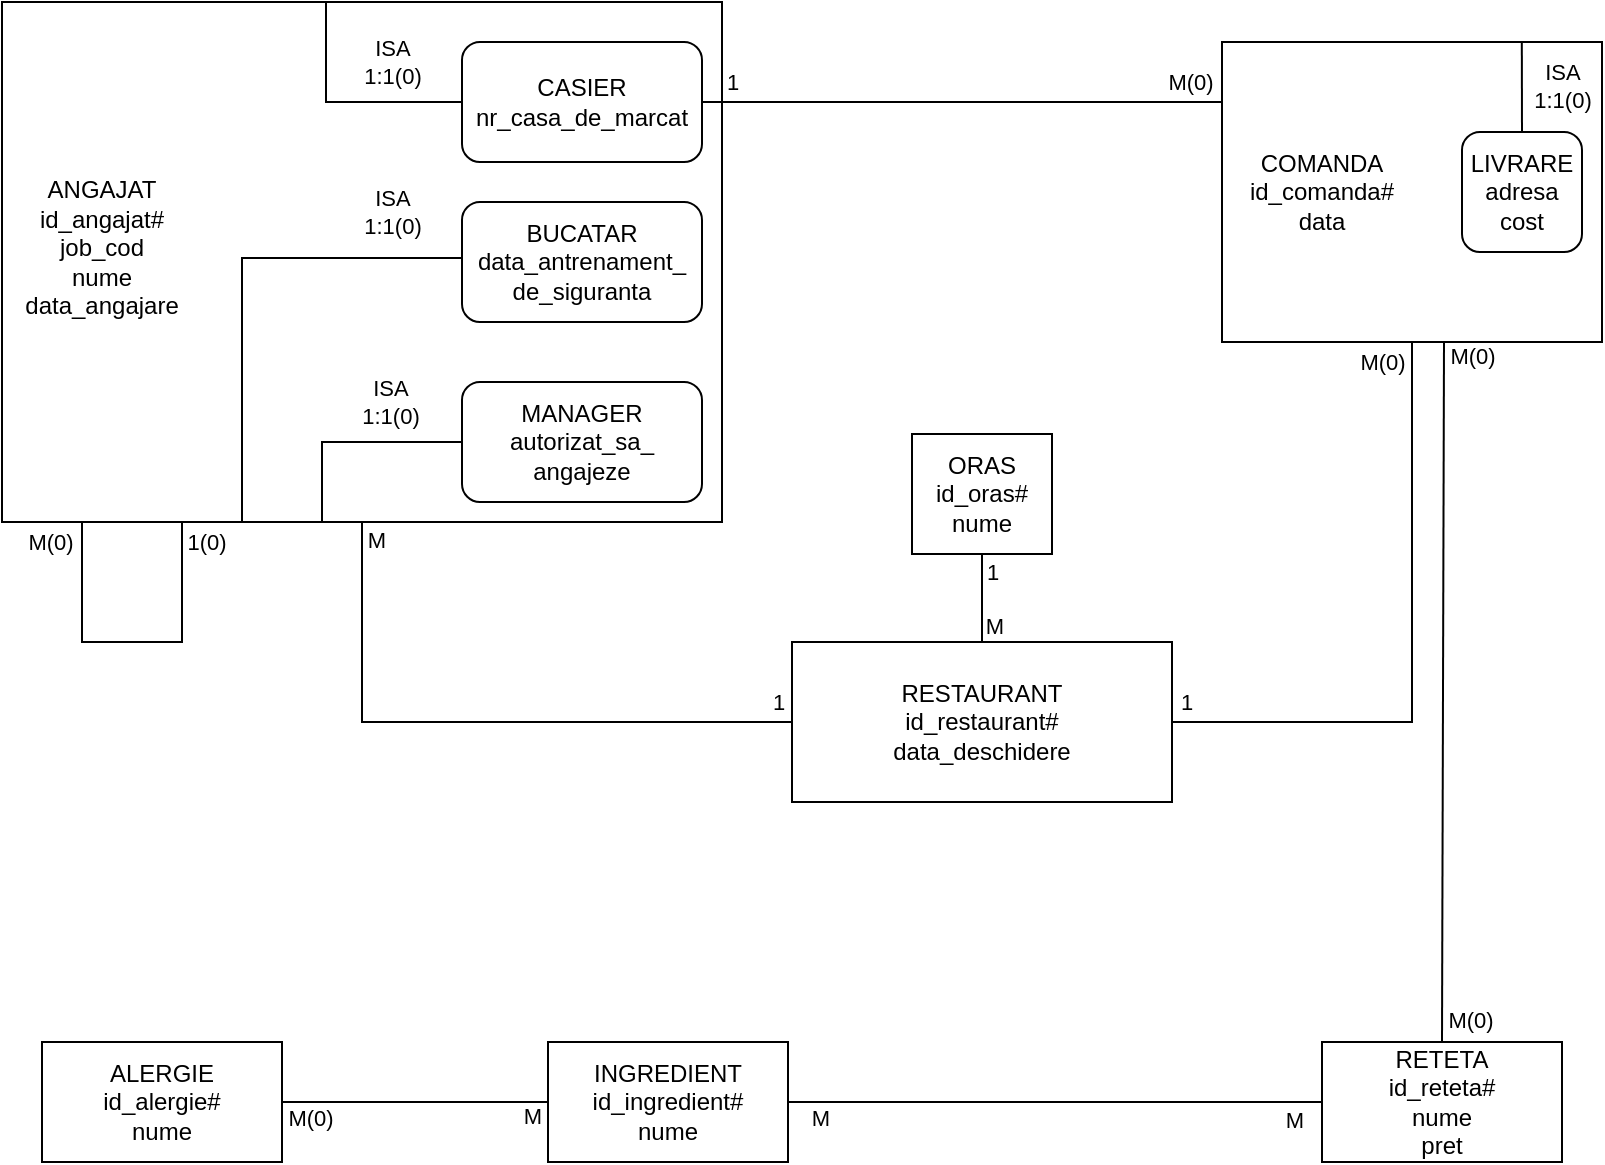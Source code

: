 <mxfile version="22.0.2" type="device">
  <diagram name="Page-1" id="K7GGyE9mfa9EHH289KWn">
    <mxGraphModel dx="1509" dy="880" grid="1" gridSize="10" guides="1" tooltips="1" connect="1" arrows="1" fold="1" page="1" pageScale="1" pageWidth="850" pageHeight="1100" math="0" shadow="0">
      <root>
        <mxCell id="0" />
        <mxCell id="1" parent="0" />
        <mxCell id="R7dfJEu_5J_XWcmGC57w-11" value="" style="rounded=0;whiteSpace=wrap;html=1;" parent="1" vertex="1">
          <mxGeometry x="30" y="214" width="360" height="260" as="geometry" />
        </mxCell>
        <mxCell id="R7dfJEu_5J_XWcmGC57w-8" value="&lt;div&gt;CASIER&lt;/div&gt;&lt;div&gt;nr_casa_de_marcat&lt;br&gt;&lt;/div&gt;" style="rounded=1;whiteSpace=wrap;html=1;" parent="1" vertex="1">
          <mxGeometry x="260" y="234" width="120" height="60" as="geometry" />
        </mxCell>
        <mxCell id="R7dfJEu_5J_XWcmGC57w-9" value="&lt;div&gt;BUCATAR&lt;/div&gt;&lt;div&gt;data_antrenament_&lt;/div&gt;&lt;div&gt;de_siguranta&lt;br&gt;&lt;/div&gt;" style="rounded=1;whiteSpace=wrap;html=1;" parent="1" vertex="1">
          <mxGeometry x="260" y="314" width="120" height="60" as="geometry" />
        </mxCell>
        <mxCell id="R7dfJEu_5J_XWcmGC57w-10" value="&lt;div&gt;MANAGER&lt;/div&gt;&lt;div&gt;autorizat_sa_&lt;/div&gt;&lt;div&gt;angajeze&lt;br&gt;&lt;/div&gt;" style="rounded=1;whiteSpace=wrap;html=1;" parent="1" vertex="1">
          <mxGeometry x="260" y="404" width="120" height="60" as="geometry" />
        </mxCell>
        <mxCell id="R7dfJEu_5J_XWcmGC57w-13" value="&lt;div&gt;ANGAJAT&lt;/div&gt;&lt;div&gt;id_angajat#&lt;/div&gt;&lt;div&gt;job_cod&lt;/div&gt;&lt;div&gt;nume&lt;/div&gt;&lt;div&gt;data_angajare&lt;/div&gt;&lt;div&gt;&lt;br&gt;&lt;/div&gt;" style="text;html=1;strokeColor=none;fillColor=none;align=center;verticalAlign=middle;whiteSpace=wrap;rounded=0;" parent="1" vertex="1">
          <mxGeometry x="50" y="234" width="60" height="220" as="geometry" />
        </mxCell>
        <mxCell id="DwRfLZ-1oQ1YcIXO67qD-1" value="" style="endArrow=none;html=1;rounded=0;exitX=0;exitY=0.5;exitDx=0;exitDy=0;" parent="1" source="R7dfJEu_5J_XWcmGC57w-8" edge="1">
          <mxGeometry width="50" height="50" relative="1" as="geometry">
            <mxPoint x="390" y="544" as="sourcePoint" />
            <mxPoint x="192" y="214" as="targetPoint" />
            <Array as="points">
              <mxPoint x="192" y="264" />
            </Array>
          </mxGeometry>
        </mxCell>
        <mxCell id="DwRfLZ-1oQ1YcIXO67qD-2" value="&lt;div&gt;ISA&lt;/div&gt;&lt;div&gt;1:1(0)&lt;/div&gt;" style="edgeLabel;html=1;align=center;verticalAlign=middle;resizable=0;points=[];" parent="DwRfLZ-1oQ1YcIXO67qD-1" vertex="1" connectable="0">
          <mxGeometry x="-0.118" y="-2" relative="1" as="geometry">
            <mxPoint x="17" y="-18" as="offset" />
          </mxGeometry>
        </mxCell>
        <mxCell id="DwRfLZ-1oQ1YcIXO67qD-3" value="" style="endArrow=none;html=1;rounded=0;" parent="1" edge="1">
          <mxGeometry width="50" height="50" relative="1" as="geometry">
            <mxPoint x="260" y="342" as="sourcePoint" />
            <mxPoint x="150" y="474" as="targetPoint" />
            <Array as="points">
              <mxPoint x="150" y="342" />
            </Array>
          </mxGeometry>
        </mxCell>
        <mxCell id="DwRfLZ-1oQ1YcIXO67qD-4" value="&lt;div&gt;ISA&lt;/div&gt;&lt;div&gt;1:1(0)&lt;/div&gt;" style="edgeLabel;html=1;align=center;verticalAlign=middle;resizable=0;points=[];" parent="DwRfLZ-1oQ1YcIXO67qD-3" vertex="1" connectable="0">
          <mxGeometry x="-0.118" y="-2" relative="1" as="geometry">
            <mxPoint x="71" y="-21" as="offset" />
          </mxGeometry>
        </mxCell>
        <mxCell id="DwRfLZ-1oQ1YcIXO67qD-5" value="" style="endArrow=none;html=1;rounded=0;exitX=0;exitY=0.5;exitDx=0;exitDy=0;" parent="1" source="R7dfJEu_5J_XWcmGC57w-10" edge="1">
          <mxGeometry width="50" height="50" relative="1" as="geometry">
            <mxPoint x="260" y="432" as="sourcePoint" />
            <mxPoint x="190" y="474" as="targetPoint" />
            <Array as="points">
              <mxPoint x="190" y="434" />
            </Array>
          </mxGeometry>
        </mxCell>
        <mxCell id="DwRfLZ-1oQ1YcIXO67qD-6" value="&lt;div&gt;ISA&lt;/div&gt;&lt;div&gt;1:1(0)&lt;/div&gt;" style="edgeLabel;html=1;align=center;verticalAlign=middle;resizable=0;points=[];" parent="DwRfLZ-1oQ1YcIXO67qD-5" vertex="1" connectable="0">
          <mxGeometry x="-0.118" y="-2" relative="1" as="geometry">
            <mxPoint x="12" y="-18" as="offset" />
          </mxGeometry>
        </mxCell>
        <mxCell id="DwRfLZ-1oQ1YcIXO67qD-7" value="&lt;div&gt;RESTAURANT&lt;/div&gt;&lt;div&gt;id_restaurant#&lt;/div&gt;&lt;div&gt;data_deschidere&lt;br&gt;&lt;/div&gt;" style="rounded=0;whiteSpace=wrap;html=1;" parent="1" vertex="1">
          <mxGeometry x="425" y="534" width="190" height="80" as="geometry" />
        </mxCell>
        <mxCell id="DwRfLZ-1oQ1YcIXO67qD-9" value="" style="rounded=0;whiteSpace=wrap;html=1;" parent="1" vertex="1">
          <mxGeometry x="640" y="234" width="190" height="150" as="geometry" />
        </mxCell>
        <mxCell id="DwRfLZ-1oQ1YcIXO67qD-10" value="" style="endArrow=none;html=1;rounded=0;entryX=1;entryY=0.5;entryDx=0;entryDy=0;" parent="1" target="R7dfJEu_5J_XWcmGC57w-8" edge="1">
          <mxGeometry width="50" height="50" relative="1" as="geometry">
            <mxPoint x="640" y="264" as="sourcePoint" />
            <mxPoint x="380" y="274" as="targetPoint" />
          </mxGeometry>
        </mxCell>
        <mxCell id="DwRfLZ-1oQ1YcIXO67qD-11" value="M(0)" style="edgeLabel;html=1;align=center;verticalAlign=middle;resizable=0;points=[];" parent="DwRfLZ-1oQ1YcIXO67qD-10" vertex="1" connectable="0">
          <mxGeometry x="0.784" y="-1" relative="1" as="geometry">
            <mxPoint x="216" y="-9" as="offset" />
          </mxGeometry>
        </mxCell>
        <mxCell id="DwRfLZ-1oQ1YcIXO67qD-12" value="1" style="edgeLabel;html=1;align=center;verticalAlign=middle;resizable=0;points=[];" parent="DwRfLZ-1oQ1YcIXO67qD-10" vertex="1" connectable="0">
          <mxGeometry x="-0.776" y="-2" relative="1" as="geometry">
            <mxPoint x="-216" y="-8" as="offset" />
          </mxGeometry>
        </mxCell>
        <mxCell id="DwRfLZ-1oQ1YcIXO67qD-13" value="" style="endArrow=none;html=1;rounded=0;entryX=0.5;entryY=1;entryDx=0;entryDy=0;exitX=1;exitY=0.5;exitDx=0;exitDy=0;" parent="1" edge="1">
          <mxGeometry width="50" height="50" relative="1" as="geometry">
            <mxPoint x="615" y="574" as="sourcePoint" />
            <mxPoint x="735" y="384" as="targetPoint" />
            <Array as="points">
              <mxPoint x="735" y="574" />
            </Array>
          </mxGeometry>
        </mxCell>
        <mxCell id="DwRfLZ-1oQ1YcIXO67qD-14" value="1" style="edgeLabel;html=1;align=center;verticalAlign=middle;resizable=0;points=[];" parent="DwRfLZ-1oQ1YcIXO67qD-13" vertex="1" connectable="0">
          <mxGeometry x="0.64" relative="1" as="geometry">
            <mxPoint x="-113" y="124" as="offset" />
          </mxGeometry>
        </mxCell>
        <mxCell id="DwRfLZ-1oQ1YcIXO67qD-15" value="M(0)" style="edgeLabel;html=1;align=center;verticalAlign=middle;resizable=0;points=[];" parent="DwRfLZ-1oQ1YcIXO67qD-13" vertex="1" connectable="0">
          <mxGeometry x="-0.76" y="-1" relative="1" as="geometry">
            <mxPoint x="68" y="-181" as="offset" />
          </mxGeometry>
        </mxCell>
        <mxCell id="DwRfLZ-1oQ1YcIXO67qD-16" value="&lt;div&gt;RETETA&lt;/div&gt;&lt;div&gt;id_reteta#&lt;/div&gt;&lt;div&gt;nume&lt;/div&gt;&lt;div&gt;pret&lt;br&gt;&lt;/div&gt;" style="rounded=0;whiteSpace=wrap;html=1;" parent="1" vertex="1">
          <mxGeometry x="690" y="734" width="120" height="60" as="geometry" />
        </mxCell>
        <mxCell id="DwRfLZ-1oQ1YcIXO67qD-25" value="&lt;div&gt;ORAS&lt;/div&gt;&lt;div&gt;id_oras#&lt;/div&gt;&lt;div&gt;nume&lt;br&gt;&lt;/div&gt;" style="rounded=0;whiteSpace=wrap;html=1;" parent="1" vertex="1">
          <mxGeometry x="485" y="430" width="70" height="60" as="geometry" />
        </mxCell>
        <mxCell id="DwRfLZ-1oQ1YcIXO67qD-26" value="" style="endArrow=none;html=1;rounded=0;entryX=0.5;entryY=1;entryDx=0;entryDy=0;exitX=0.5;exitY=0;exitDx=0;exitDy=0;" parent="1" source="DwRfLZ-1oQ1YcIXO67qD-7" target="DwRfLZ-1oQ1YcIXO67qD-25" edge="1">
          <mxGeometry width="50" height="50" relative="1" as="geometry">
            <mxPoint x="400" y="604" as="sourcePoint" />
            <mxPoint x="450" y="554" as="targetPoint" />
          </mxGeometry>
        </mxCell>
        <mxCell id="DwRfLZ-1oQ1YcIXO67qD-27" value="1" style="edgeLabel;html=1;align=center;verticalAlign=middle;resizable=0;points=[];" parent="DwRfLZ-1oQ1YcIXO67qD-26" vertex="1" connectable="0">
          <mxGeometry x="0.4" y="-1" relative="1" as="geometry">
            <mxPoint x="4" y="-4" as="offset" />
          </mxGeometry>
        </mxCell>
        <mxCell id="DwRfLZ-1oQ1YcIXO67qD-28" value="M" style="edgeLabel;html=1;align=center;verticalAlign=middle;resizable=0;points=[];" parent="DwRfLZ-1oQ1YcIXO67qD-26" vertex="1" connectable="0">
          <mxGeometry x="-0.52" y="-1" relative="1" as="geometry">
            <mxPoint x="5" y="2" as="offset" />
          </mxGeometry>
        </mxCell>
        <mxCell id="DwRfLZ-1oQ1YcIXO67qD-41" value="&lt;div&gt;INGREDIENT&lt;/div&gt;&lt;div&gt;id_ingredient#&lt;/div&gt;&lt;div&gt;nume&lt;br&gt;&lt;/div&gt;" style="rounded=0;whiteSpace=wrap;html=1;" parent="1" vertex="1">
          <mxGeometry x="303" y="734" width="120" height="60" as="geometry" />
        </mxCell>
        <mxCell id="DwRfLZ-1oQ1YcIXO67qD-46" value="" style="endArrow=none;html=1;rounded=0;entryX=0;entryY=0.5;entryDx=0;entryDy=0;exitX=1;exitY=0.5;exitDx=0;exitDy=0;" parent="1" source="DwRfLZ-1oQ1YcIXO67qD-41" target="DwRfLZ-1oQ1YcIXO67qD-16" edge="1">
          <mxGeometry width="50" height="50" relative="1" as="geometry">
            <mxPoint x="400" y="624" as="sourcePoint" />
            <mxPoint x="450" y="574" as="targetPoint" />
          </mxGeometry>
        </mxCell>
        <mxCell id="DwRfLZ-1oQ1YcIXO67qD-47" value="M" style="edgeLabel;html=1;align=center;verticalAlign=middle;resizable=0;points=[];" parent="DwRfLZ-1oQ1YcIXO67qD-46" vertex="1" connectable="0">
          <mxGeometry x="-0.864" y="-3" relative="1" as="geometry">
            <mxPoint x="-2" y="5" as="offset" />
          </mxGeometry>
        </mxCell>
        <mxCell id="DwRfLZ-1oQ1YcIXO67qD-48" value="M" style="edgeLabel;html=1;align=center;verticalAlign=middle;resizable=0;points=[];" parent="DwRfLZ-1oQ1YcIXO67qD-46" vertex="1" connectable="0">
          <mxGeometry x="0.893" y="2" relative="1" as="geometry">
            <mxPoint y="11" as="offset" />
          </mxGeometry>
        </mxCell>
        <mxCell id="DwRfLZ-1oQ1YcIXO67qD-49" value="" style="endArrow=none;html=1;rounded=0;entryX=0.5;entryY=1;entryDx=0;entryDy=0;exitX=0;exitY=0.5;exitDx=0;exitDy=0;" parent="1" edge="1">
          <mxGeometry width="50" height="50" relative="1" as="geometry">
            <mxPoint x="425" y="574" as="sourcePoint" />
            <mxPoint x="210" y="474" as="targetPoint" />
            <Array as="points">
              <mxPoint x="210" y="574" />
            </Array>
          </mxGeometry>
        </mxCell>
        <mxCell id="DwRfLZ-1oQ1YcIXO67qD-50" value="1" style="edgeLabel;html=1;align=center;verticalAlign=middle;resizable=0;points=[];" parent="DwRfLZ-1oQ1YcIXO67qD-49" vertex="1" connectable="0">
          <mxGeometry x="-0.886" y="3" relative="1" as="geometry">
            <mxPoint x="11" y="-13" as="offset" />
          </mxGeometry>
        </mxCell>
        <mxCell id="DwRfLZ-1oQ1YcIXO67qD-51" value="M" style="edgeLabel;html=1;align=center;verticalAlign=middle;resizable=0;points=[];" parent="DwRfLZ-1oQ1YcIXO67qD-49" vertex="1" connectable="0">
          <mxGeometry x="0.886" y="-2" relative="1" as="geometry">
            <mxPoint x="5" y="-9" as="offset" />
          </mxGeometry>
        </mxCell>
        <mxCell id="DwRfLZ-1oQ1YcIXO67qD-52" value="" style="endArrow=none;html=1;rounded=0;entryX=0.25;entryY=1;entryDx=0;entryDy=0;" parent="1" target="R7dfJEu_5J_XWcmGC57w-11" edge="1">
          <mxGeometry width="50" height="50" relative="1" as="geometry">
            <mxPoint x="70" y="474" as="sourcePoint" />
            <mxPoint x="120" y="484" as="targetPoint" />
            <Array as="points">
              <mxPoint x="70" y="534" />
              <mxPoint x="120" y="534" />
            </Array>
          </mxGeometry>
        </mxCell>
        <mxCell id="DwRfLZ-1oQ1YcIXO67qD-53" value="1(0)" style="edgeLabel;html=1;align=center;verticalAlign=middle;resizable=0;points=[];" parent="DwRfLZ-1oQ1YcIXO67qD-52" vertex="1" connectable="0">
          <mxGeometry x="0.8" relative="1" as="geometry">
            <mxPoint x="12" y="-7" as="offset" />
          </mxGeometry>
        </mxCell>
        <mxCell id="DwRfLZ-1oQ1YcIXO67qD-54" value="M(0)" style="edgeLabel;html=1;align=center;verticalAlign=middle;resizable=0;points=[];" parent="DwRfLZ-1oQ1YcIXO67qD-52" vertex="1" connectable="0">
          <mxGeometry x="-0.871" y="-2" relative="1" as="geometry">
            <mxPoint x="-14" y="-1" as="offset" />
          </mxGeometry>
        </mxCell>
        <mxCell id="DwRfLZ-1oQ1YcIXO67qD-55" value="&lt;div&gt;ALERGIE&lt;/div&gt;&lt;div&gt;id_alergie#&lt;/div&gt;&lt;div&gt;nume&lt;br&gt;&lt;/div&gt;" style="rounded=0;whiteSpace=wrap;html=1;" parent="1" vertex="1">
          <mxGeometry x="50" y="734" width="120" height="60" as="geometry" />
        </mxCell>
        <mxCell id="DwRfLZ-1oQ1YcIXO67qD-56" value="" style="endArrow=none;html=1;rounded=0;entryX=1;entryY=0.5;entryDx=0;entryDy=0;exitX=0;exitY=0.5;exitDx=0;exitDy=0;" parent="1" source="DwRfLZ-1oQ1YcIXO67qD-41" target="DwRfLZ-1oQ1YcIXO67qD-55" edge="1">
          <mxGeometry width="50" height="50" relative="1" as="geometry">
            <mxPoint x="231" y="794" as="sourcePoint" />
            <mxPoint x="231" y="894" as="targetPoint" />
          </mxGeometry>
        </mxCell>
        <mxCell id="DwRfLZ-1oQ1YcIXO67qD-57" value="M" style="edgeLabel;html=1;align=center;verticalAlign=middle;resizable=0;points=[];" parent="DwRfLZ-1oQ1YcIXO67qD-56" vertex="1" connectable="0">
          <mxGeometry x="-0.76" y="-1" relative="1" as="geometry">
            <mxPoint x="8" y="8" as="offset" />
          </mxGeometry>
        </mxCell>
        <mxCell id="DwRfLZ-1oQ1YcIXO67qD-58" value="M(0)" style="edgeLabel;html=1;align=center;verticalAlign=middle;resizable=0;points=[];" parent="DwRfLZ-1oQ1YcIXO67qD-56" vertex="1" connectable="0">
          <mxGeometry x="0.68" y="-1" relative="1" as="geometry">
            <mxPoint x="-8" y="9" as="offset" />
          </mxGeometry>
        </mxCell>
        <mxCell id="2Y1EmJNbw8-3XTTrJ1v6-1" value="" style="endArrow=none;html=1;rounded=0;exitX=0.5;exitY=0;exitDx=0;exitDy=0;" edge="1" parent="1" source="DwRfLZ-1oQ1YcIXO67qD-16">
          <mxGeometry width="50" height="50" relative="1" as="geometry">
            <mxPoint x="751" y="624" as="sourcePoint" />
            <mxPoint x="751" y="384" as="targetPoint" />
          </mxGeometry>
        </mxCell>
        <mxCell id="2Y1EmJNbw8-3XTTrJ1v6-2" value="M(0)" style="edgeLabel;html=1;align=center;verticalAlign=middle;resizable=0;points=[];" vertex="1" connectable="0" parent="2Y1EmJNbw8-3XTTrJ1v6-1">
          <mxGeometry x="-0.113" y="2" relative="1" as="geometry">
            <mxPoint x="16" y="-188" as="offset" />
          </mxGeometry>
        </mxCell>
        <mxCell id="2Y1EmJNbw8-3XTTrJ1v6-16" value="M(0)" style="edgeLabel;html=1;align=center;verticalAlign=middle;resizable=0;points=[];" vertex="1" connectable="0" parent="2Y1EmJNbw8-3XTTrJ1v6-1">
          <mxGeometry x="-0.908" y="-2" relative="1" as="geometry">
            <mxPoint x="12" y="5" as="offset" />
          </mxGeometry>
        </mxCell>
        <mxCell id="2Y1EmJNbw8-3XTTrJ1v6-3" value="&lt;div style=&quot;border-color: var(--border-color);&quot;&gt;COMANDA&lt;/div&gt;&lt;div style=&quot;border-color: var(--border-color);&quot;&gt;id_comanda#&lt;/div&gt;&lt;div style=&quot;border-color: var(--border-color);&quot;&gt;data&lt;/div&gt;" style="text;html=1;strokeColor=none;fillColor=none;align=center;verticalAlign=middle;whiteSpace=wrap;rounded=0;" vertex="1" parent="1">
          <mxGeometry x="660" y="294" width="60" height="30" as="geometry" />
        </mxCell>
        <mxCell id="2Y1EmJNbw8-3XTTrJ1v6-4" value="&lt;div&gt;LIVRARE&lt;/div&gt;&lt;div&gt;adresa&lt;br&gt;&lt;/div&gt;&lt;div&gt;cost&lt;/div&gt;" style="rounded=1;whiteSpace=wrap;html=1;" vertex="1" parent="1">
          <mxGeometry x="760" y="279" width="60" height="60" as="geometry" />
        </mxCell>
        <mxCell id="2Y1EmJNbw8-3XTTrJ1v6-7" value="" style="endArrow=none;html=1;rounded=0;exitX=0.5;exitY=0;exitDx=0;exitDy=0;entryX=0.789;entryY=-0.002;entryDx=0;entryDy=0;entryPerimeter=0;" edge="1" parent="1" source="2Y1EmJNbw8-3XTTrJ1v6-4" target="DwRfLZ-1oQ1YcIXO67qD-9">
          <mxGeometry width="50" height="50" relative="1" as="geometry">
            <mxPoint x="770" y="230" as="sourcePoint" />
            <mxPoint x="820" y="180" as="targetPoint" />
          </mxGeometry>
        </mxCell>
        <mxCell id="2Y1EmJNbw8-3XTTrJ1v6-8" value="ISA&lt;br&gt;1:1(0)" style="edgeLabel;html=1;align=center;verticalAlign=middle;resizable=0;points=[];" vertex="1" connectable="0" parent="2Y1EmJNbw8-3XTTrJ1v6-7">
          <mxGeometry x="0.025" y="1" relative="1" as="geometry">
            <mxPoint x="21" as="offset" />
          </mxGeometry>
        </mxCell>
      </root>
    </mxGraphModel>
  </diagram>
</mxfile>
